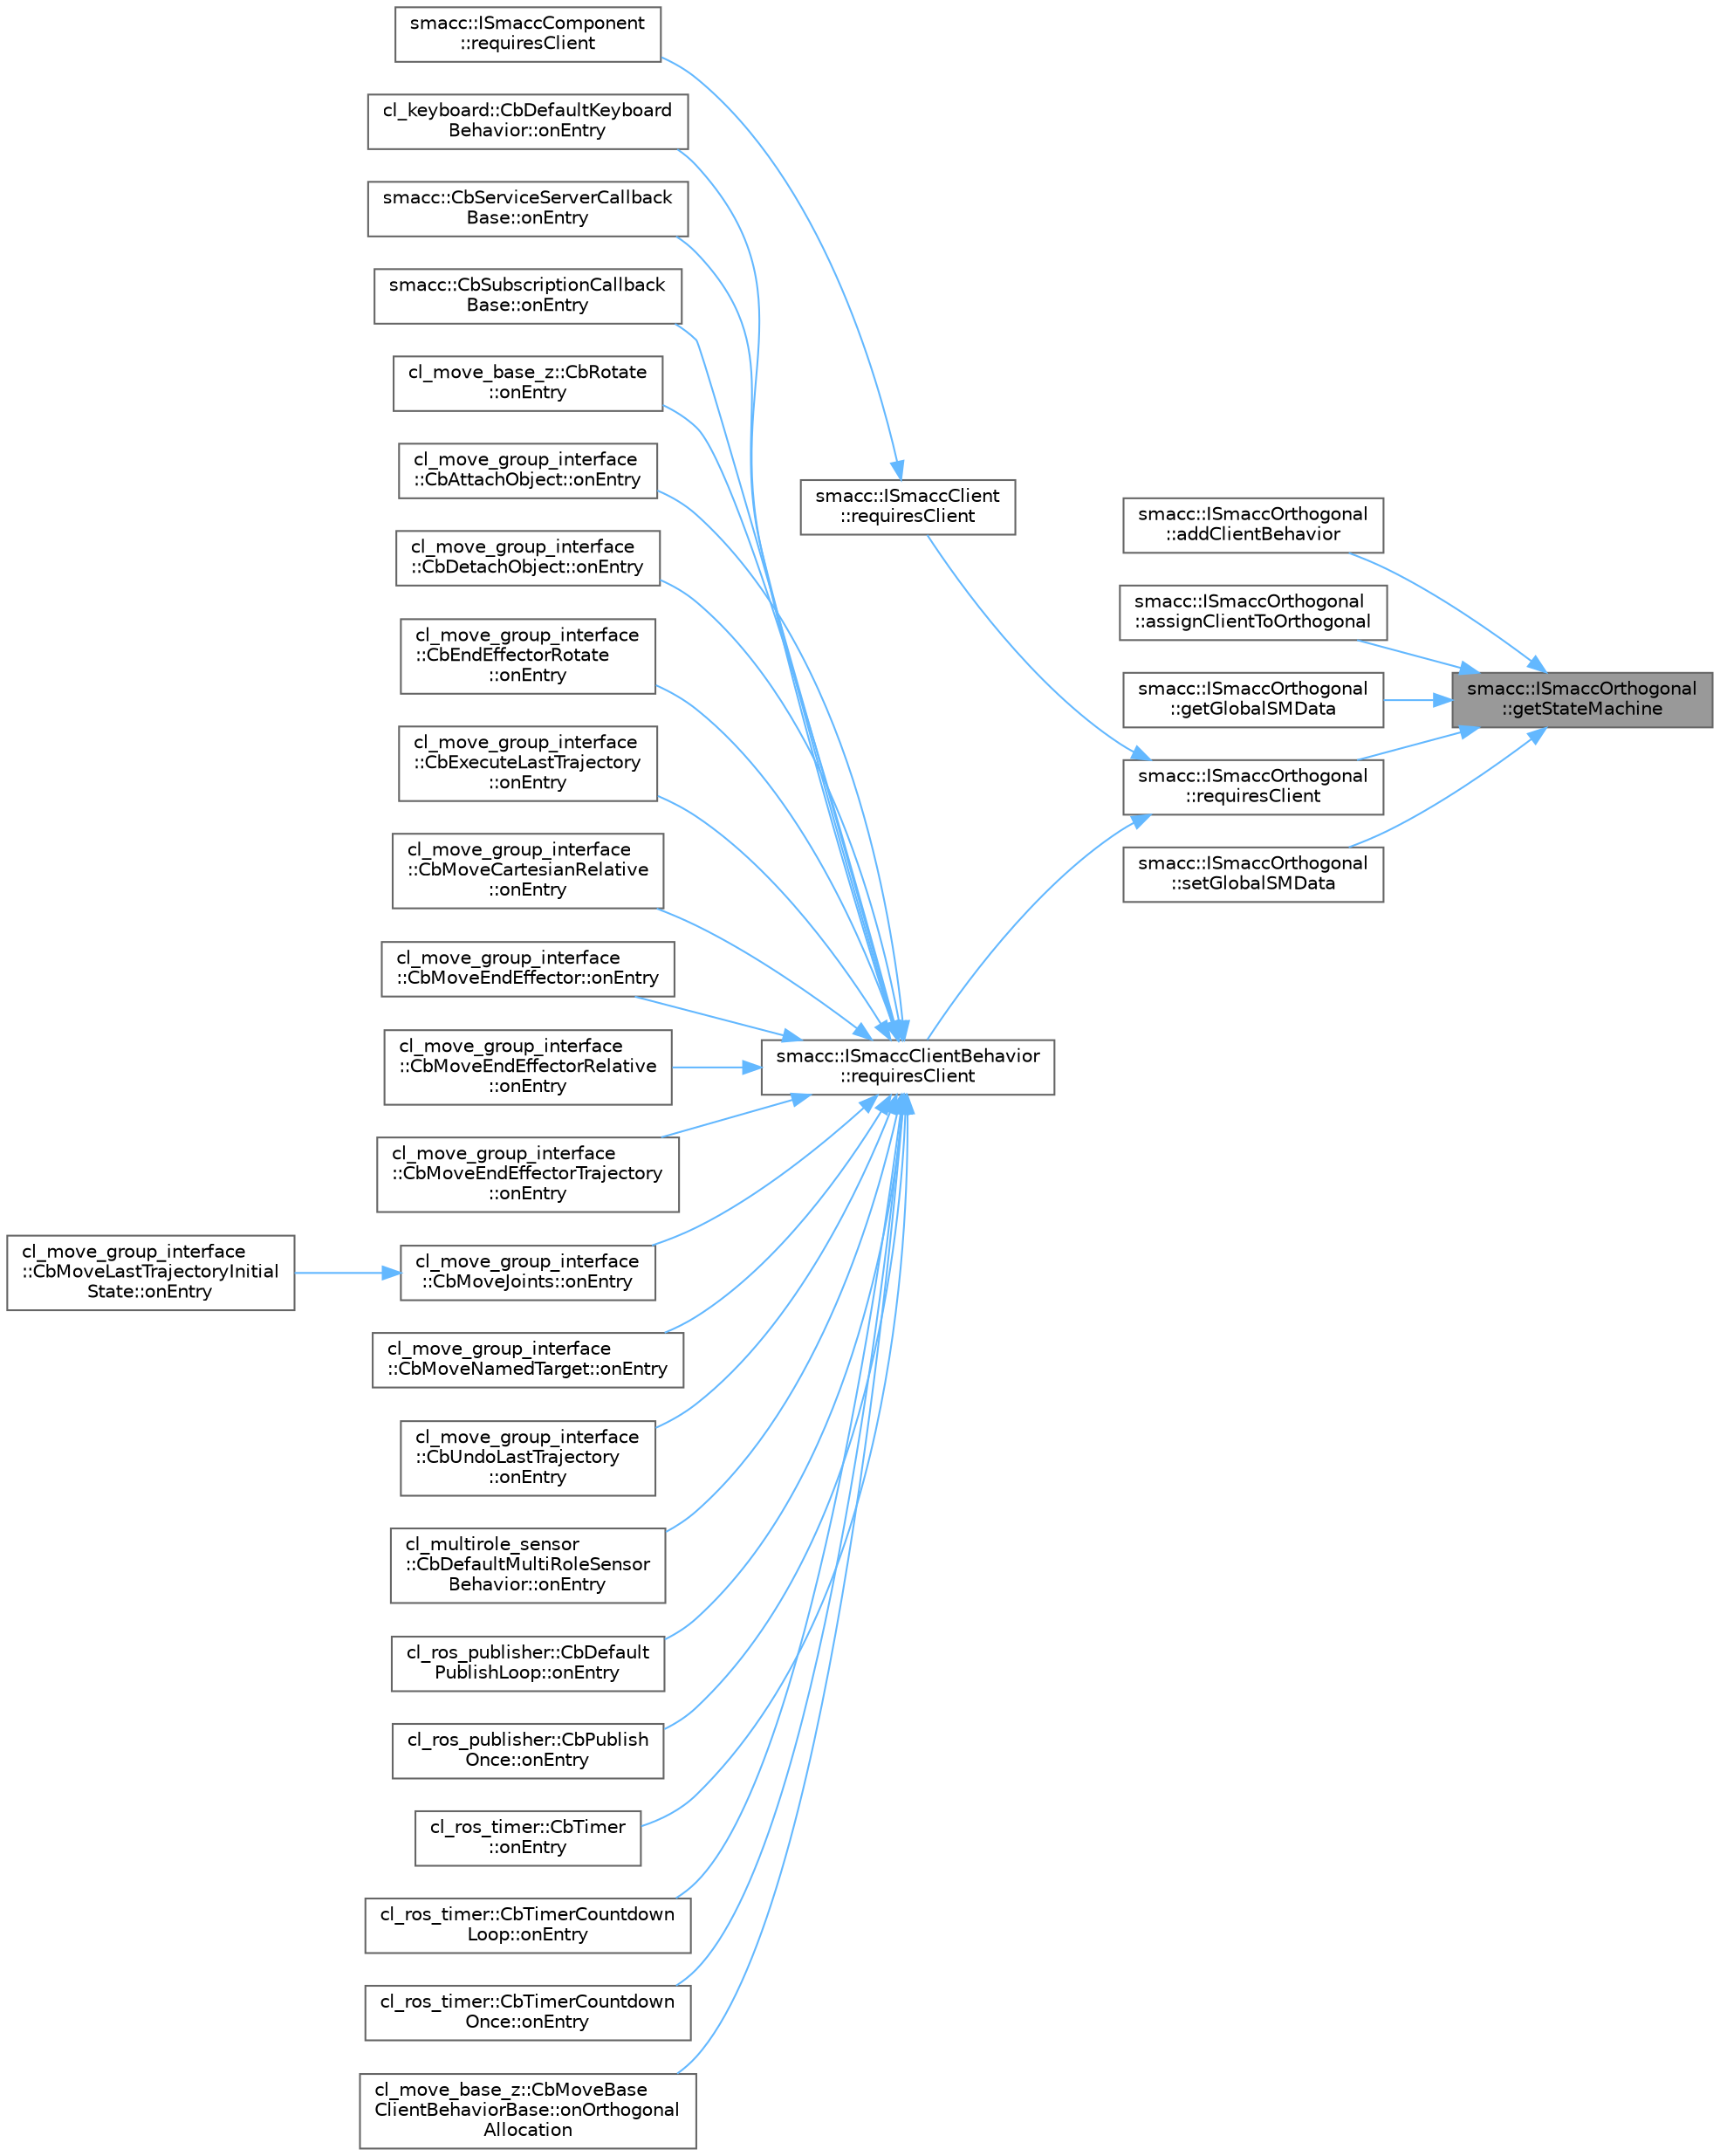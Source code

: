 digraph "smacc::ISmaccOrthogonal::getStateMachine"
{
 // LATEX_PDF_SIZE
  bgcolor="transparent";
  edge [fontname=Helvetica,fontsize=10,labelfontname=Helvetica,labelfontsize=10];
  node [fontname=Helvetica,fontsize=10,shape=box,height=0.2,width=0.4];
  rankdir="RL";
  Node1 [label="smacc::ISmaccOrthogonal\l::getStateMachine",height=0.2,width=0.4,color="gray40", fillcolor="grey60", style="filled", fontcolor="black",tooltip=" "];
  Node1 -> Node2 [dir="back",color="steelblue1",style="solid"];
  Node2 [label="smacc::ISmaccOrthogonal\l::addClientBehavior",height=0.2,width=0.4,color="grey40", fillcolor="white", style="filled",URL="$classsmacc_1_1ISmaccOrthogonal.html#abd9c9e88ff8d5c87a496c4ffa427c423",tooltip=" "];
  Node1 -> Node3 [dir="back",color="steelblue1",style="solid"];
  Node3 [label="smacc::ISmaccOrthogonal\l::assignClientToOrthogonal",height=0.2,width=0.4,color="grey40", fillcolor="white", style="filled",URL="$classsmacc_1_1ISmaccOrthogonal.html#a2241e4d2018f5bd74bd1925f19791606",tooltip=" "];
  Node1 -> Node4 [dir="back",color="steelblue1",style="solid"];
  Node4 [label="smacc::ISmaccOrthogonal\l::getGlobalSMData",height=0.2,width=0.4,color="grey40", fillcolor="white", style="filled",URL="$classsmacc_1_1ISmaccOrthogonal.html#aa763280bc6980811744c8e8f11b2dcd0",tooltip=" "];
  Node1 -> Node5 [dir="back",color="steelblue1",style="solid"];
  Node5 [label="smacc::ISmaccOrthogonal\l::requiresClient",height=0.2,width=0.4,color="grey40", fillcolor="white", style="filled",URL="$classsmacc_1_1ISmaccOrthogonal.html#a602e16b09f8a1b3de889f2f3d90a3211",tooltip=" "];
  Node5 -> Node6 [dir="back",color="steelblue1",style="solid"];
  Node6 [label="smacc::ISmaccClient\l::requiresClient",height=0.2,width=0.4,color="grey40", fillcolor="white", style="filled",URL="$classsmacc_1_1ISmaccClient.html#a7a9990a2f3e35d547671188d69fee520",tooltip=" "];
  Node6 -> Node7 [dir="back",color="steelblue1",style="solid"];
  Node7 [label="smacc::ISmaccComponent\l::requiresClient",height=0.2,width=0.4,color="grey40", fillcolor="white", style="filled",URL="$classsmacc_1_1ISmaccComponent.html#a36c085d906fbae0fcaee817aaeafebf4",tooltip=" "];
  Node5 -> Node8 [dir="back",color="steelblue1",style="solid"];
  Node8 [label="smacc::ISmaccClientBehavior\l::requiresClient",height=0.2,width=0.4,color="grey40", fillcolor="white", style="filled",URL="$classsmacc_1_1ISmaccClientBehavior.html#a32b16e99e3b4cb289414203dc861a440",tooltip=" "];
  Node8 -> Node9 [dir="back",color="steelblue1",style="solid"];
  Node9 [label="cl_keyboard::CbDefaultKeyboard\lBehavior::onEntry",height=0.2,width=0.4,color="grey40", fillcolor="white", style="filled",URL="$classcl__keyboard_1_1CbDefaultKeyboardBehavior.html#a06e49d8c78aeffecf74c27b05f529a3a",tooltip=" "];
  Node8 -> Node10 [dir="back",color="steelblue1",style="solid"];
  Node10 [label="smacc::CbServiceServerCallback\lBase::onEntry",height=0.2,width=0.4,color="grey40", fillcolor="white", style="filled",URL="$classsmacc_1_1CbServiceServerCallbackBase.html#a71d73cbf92076f70c8e75b08aaaadb43",tooltip=" "];
  Node8 -> Node11 [dir="back",color="steelblue1",style="solid"];
  Node11 [label="smacc::CbSubscriptionCallback\lBase::onEntry",height=0.2,width=0.4,color="grey40", fillcolor="white", style="filled",URL="$classsmacc_1_1CbSubscriptionCallbackBase.html#a1092b6c0d6fd428be86939559bed1e16",tooltip=" "];
  Node8 -> Node12 [dir="back",color="steelblue1",style="solid"];
  Node12 [label="cl_move_base_z::CbRotate\l::onEntry",height=0.2,width=0.4,color="grey40", fillcolor="white", style="filled",URL="$classcl__move__base__z_1_1CbRotate.html#a316ee51ecfd3f10fd1edae0d7d3b26c0",tooltip=" "];
  Node8 -> Node13 [dir="back",color="steelblue1",style="solid"];
  Node13 [label="cl_move_group_interface\l::CbAttachObject::onEntry",height=0.2,width=0.4,color="grey40", fillcolor="white", style="filled",URL="$classcl__move__group__interface_1_1CbAttachObject.html#a05cd996ea25ee1b2ae74541a5ec56e98",tooltip=" "];
  Node8 -> Node14 [dir="back",color="steelblue1",style="solid"];
  Node14 [label="cl_move_group_interface\l::CbDetachObject::onEntry",height=0.2,width=0.4,color="grey40", fillcolor="white", style="filled",URL="$classcl__move__group__interface_1_1CbDetachObject.html#a04af88f1d9b64c43eb2620ac5bd62c35",tooltip=" "];
  Node8 -> Node15 [dir="back",color="steelblue1",style="solid"];
  Node15 [label="cl_move_group_interface\l::CbEndEffectorRotate\l::onEntry",height=0.2,width=0.4,color="grey40", fillcolor="white", style="filled",URL="$classcl__move__group__interface_1_1CbEndEffectorRotate.html#a3e60bfba48906696587d66af89f7ee2b",tooltip=" "];
  Node8 -> Node16 [dir="back",color="steelblue1",style="solid"];
  Node16 [label="cl_move_group_interface\l::CbExecuteLastTrajectory\l::onEntry",height=0.2,width=0.4,color="grey40", fillcolor="white", style="filled",URL="$classcl__move__group__interface_1_1CbExecuteLastTrajectory.html#ac78713663c39635ca5ac9a749503e800",tooltip=" "];
  Node8 -> Node17 [dir="back",color="steelblue1",style="solid"];
  Node17 [label="cl_move_group_interface\l::CbMoveCartesianRelative\l::onEntry",height=0.2,width=0.4,color="grey40", fillcolor="white", style="filled",URL="$classcl__move__group__interface_1_1CbMoveCartesianRelative.html#a7d65e3d5fa3f2c7b47d9cbe631f448ad",tooltip=" "];
  Node8 -> Node18 [dir="back",color="steelblue1",style="solid"];
  Node18 [label="cl_move_group_interface\l::CbMoveEndEffector::onEntry",height=0.2,width=0.4,color="grey40", fillcolor="white", style="filled",URL="$classcl__move__group__interface_1_1CbMoveEndEffector.html#a7e7c22ac6c5725bc95e9852c3f6d939d",tooltip=" "];
  Node8 -> Node19 [dir="back",color="steelblue1",style="solid"];
  Node19 [label="cl_move_group_interface\l::CbMoveEndEffectorRelative\l::onEntry",height=0.2,width=0.4,color="grey40", fillcolor="white", style="filled",URL="$classcl__move__group__interface_1_1CbMoveEndEffectorRelative.html#a805a9d0f85ecdb1f503c1d6349ed9036",tooltip=" "];
  Node8 -> Node20 [dir="back",color="steelblue1",style="solid"];
  Node20 [label="cl_move_group_interface\l::CbMoveEndEffectorTrajectory\l::onEntry",height=0.2,width=0.4,color="grey40", fillcolor="white", style="filled",URL="$classcl__move__group__interface_1_1CbMoveEndEffectorTrajectory.html#aaedd074fd178c6390a4a3f1ccff23ad3",tooltip=" "];
  Node8 -> Node21 [dir="back",color="steelblue1",style="solid"];
  Node21 [label="cl_move_group_interface\l::CbMoveJoints::onEntry",height=0.2,width=0.4,color="grey40", fillcolor="white", style="filled",URL="$classcl__move__group__interface_1_1CbMoveJoints.html#a23e4181af695aed9fa6bb4ae3f17fd76",tooltip=" "];
  Node21 -> Node22 [dir="back",color="steelblue1",style="solid"];
  Node22 [label="cl_move_group_interface\l::CbMoveLastTrajectoryInitial\lState::onEntry",height=0.2,width=0.4,color="grey40", fillcolor="white", style="filled",URL="$classcl__move__group__interface_1_1CbMoveLastTrajectoryInitialState.html#ad51f4883ea1f7442875cda06c3d474c3",tooltip=" "];
  Node8 -> Node23 [dir="back",color="steelblue1",style="solid"];
  Node23 [label="cl_move_group_interface\l::CbMoveNamedTarget::onEntry",height=0.2,width=0.4,color="grey40", fillcolor="white", style="filled",URL="$classcl__move__group__interface_1_1CbMoveNamedTarget.html#ab212edda280e896977d7ac567e4c1b29",tooltip=" "];
  Node8 -> Node24 [dir="back",color="steelblue1",style="solid"];
  Node24 [label="cl_move_group_interface\l::CbUndoLastTrajectory\l::onEntry",height=0.2,width=0.4,color="grey40", fillcolor="white", style="filled",URL="$classcl__move__group__interface_1_1CbUndoLastTrajectory.html#a3c55fa93ff65d8eccb8cc14a420cb7b2",tooltip=" "];
  Node8 -> Node25 [dir="back",color="steelblue1",style="solid"];
  Node25 [label="cl_multirole_sensor\l::CbDefaultMultiRoleSensor\lBehavior::onEntry",height=0.2,width=0.4,color="grey40", fillcolor="white", style="filled",URL="$classcl__multirole__sensor_1_1CbDefaultMultiRoleSensorBehavior.html#a5ac29f93cc91e23715f51ade94467cae",tooltip=" "];
  Node8 -> Node26 [dir="back",color="steelblue1",style="solid"];
  Node26 [label="cl_ros_publisher::CbDefault\lPublishLoop::onEntry",height=0.2,width=0.4,color="grey40", fillcolor="white", style="filled",URL="$classcl__ros__publisher_1_1CbDefaultPublishLoop.html#a6e6cfb477cbefc510ca7b55a061545e4",tooltip=" "];
  Node8 -> Node27 [dir="back",color="steelblue1",style="solid"];
  Node27 [label="cl_ros_publisher::CbPublish\lOnce::onEntry",height=0.2,width=0.4,color="grey40", fillcolor="white", style="filled",URL="$classcl__ros__publisher_1_1CbPublishOnce.html#afaed71bc2694ec1837278d5f931a76e1",tooltip=" "];
  Node8 -> Node28 [dir="back",color="steelblue1",style="solid"];
  Node28 [label="cl_ros_timer::CbTimer\l::onEntry",height=0.2,width=0.4,color="grey40", fillcolor="white", style="filled",URL="$classcl__ros__timer_1_1CbTimer.html#aceba45e86271cf1b7333e2f42c246a38",tooltip=" "];
  Node8 -> Node29 [dir="back",color="steelblue1",style="solid"];
  Node29 [label="cl_ros_timer::CbTimerCountdown\lLoop::onEntry",height=0.2,width=0.4,color="grey40", fillcolor="white", style="filled",URL="$classcl__ros__timer_1_1CbTimerCountdownLoop.html#aa088f15db4fb2c307c86b30b2e1f7744",tooltip=" "];
  Node8 -> Node30 [dir="back",color="steelblue1",style="solid"];
  Node30 [label="cl_ros_timer::CbTimerCountdown\lOnce::onEntry",height=0.2,width=0.4,color="grey40", fillcolor="white", style="filled",URL="$classcl__ros__timer_1_1CbTimerCountdownOnce.html#a613662c4a4106ece0ce1dee198d1aba2",tooltip=" "];
  Node8 -> Node31 [dir="back",color="steelblue1",style="solid"];
  Node31 [label="cl_move_base_z::CbMoveBase\lClientBehaviorBase::onOrthogonal\lAllocation",height=0.2,width=0.4,color="grey40", fillcolor="white", style="filled",URL="$classcl__move__base__z_1_1CbMoveBaseClientBehaviorBase.html#ae9e4d5856a88c367edd755cdd00b377f",tooltip=" "];
  Node1 -> Node32 [dir="back",color="steelblue1",style="solid"];
  Node32 [label="smacc::ISmaccOrthogonal\l::setGlobalSMData",height=0.2,width=0.4,color="grey40", fillcolor="white", style="filled",URL="$classsmacc_1_1ISmaccOrthogonal.html#a2b5b15907fa6c7c6882717246f0633ab",tooltip=" "];
}
